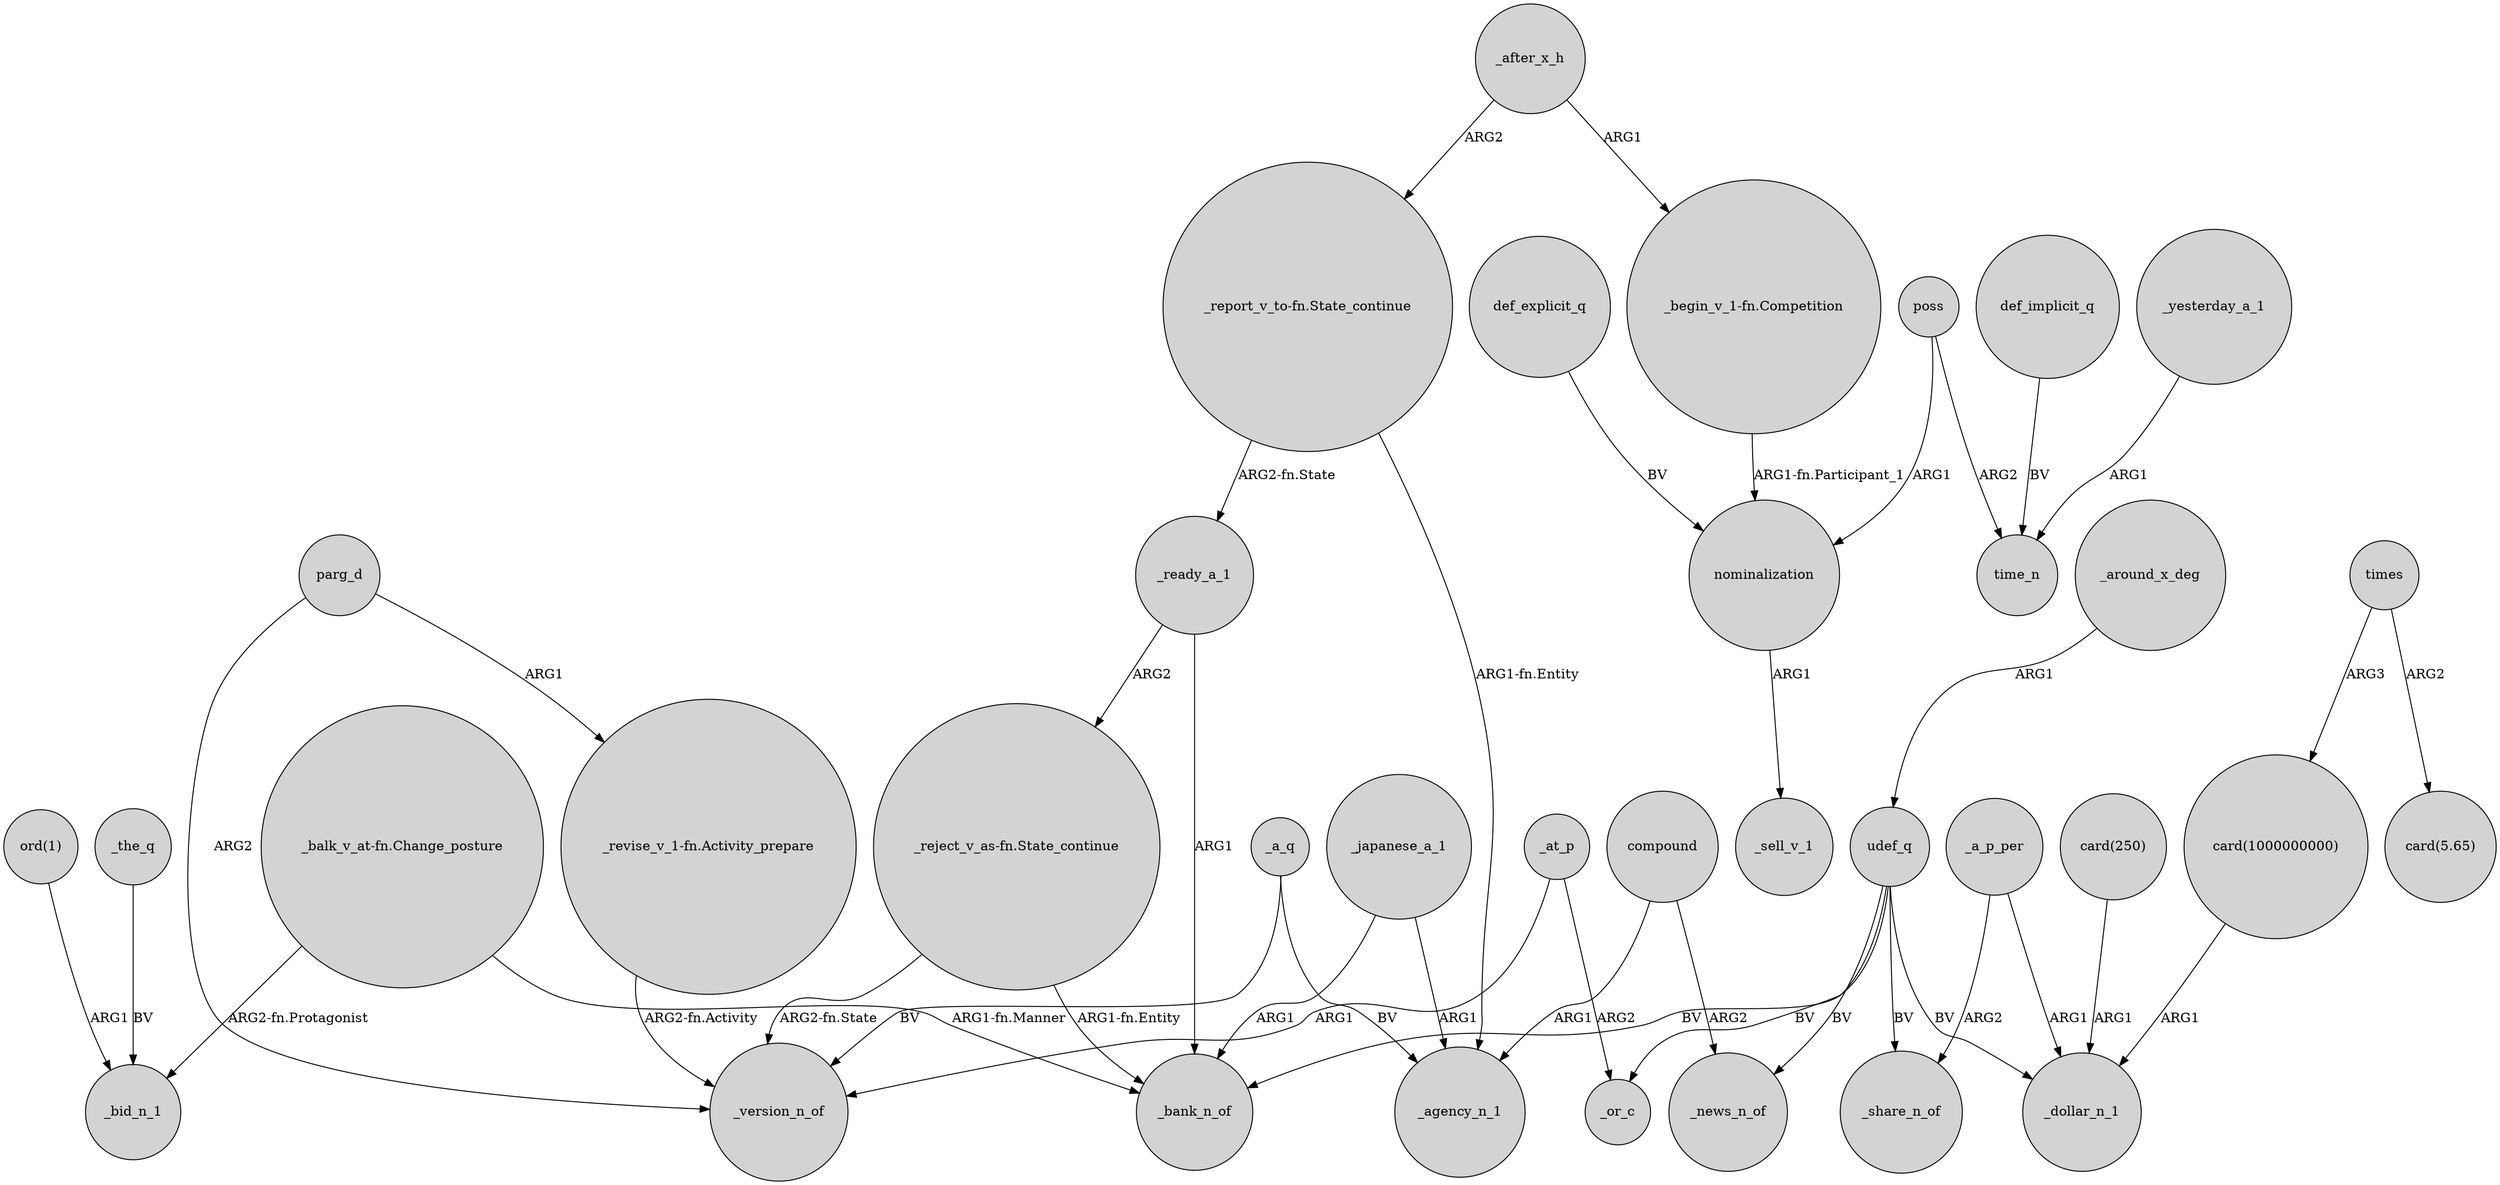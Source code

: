 digraph {
	node [shape=circle style=filled]
	"card(1000000000)" -> _dollar_n_1 [label=ARG1]
	_after_x_h -> "_report_v_to-fn.State_continue" [label=ARG2]
	compound -> _agency_n_1 [label=ARG1]
	parg_d -> "_revise_v_1-fn.Activity_prepare" [label=ARG1]
	udef_q -> _news_n_of [label=BV]
	"_report_v_to-fn.State_continue" -> _ready_a_1 [label="ARG2-fn.State"]
	_around_x_deg -> udef_q [label=ARG1]
	_after_x_h -> "_begin_v_1-fn.Competition" [label=ARG1]
	"_balk_v_at-fn.Change_posture" -> _bank_n_of [label="ARG1-fn.Manner"]
	_ready_a_1 -> "_reject_v_as-fn.State_continue" [label=ARG2]
	_at_p -> _or_c [label=ARG2]
	_ready_a_1 -> _bank_n_of [label=ARG1]
	udef_q -> _bank_n_of [label=BV]
	_yesterday_a_1 -> time_n [label=ARG1]
	times -> "card(5.65)" [label=ARG2]
	"ord(1)" -> _bid_n_1 [label=ARG1]
	times -> "card(1000000000)" [label=ARG3]
	parg_d -> _version_n_of [label=ARG2]
	poss -> nominalization [label=ARG1]
	udef_q -> _or_c [label=BV]
	"_report_v_to-fn.State_continue" -> _agency_n_1 [label="ARG1-fn.Entity"]
	_a_q -> _agency_n_1 [label=BV]
	_a_q -> _version_n_of [label=BV]
	_a_p_per -> _share_n_of [label=ARG2]
	udef_q -> _share_n_of [label=BV]
	udef_q -> _dollar_n_1 [label=BV]
	def_explicit_q -> nominalization [label=BV]
	"_reject_v_as-fn.State_continue" -> _bank_n_of [label="ARG1-fn.Entity"]
	_a_p_per -> _dollar_n_1 [label=ARG1]
	"_reject_v_as-fn.State_continue" -> _version_n_of [label="ARG2-fn.State"]
	"card(250)" -> _dollar_n_1 [label=ARG1]
	nominalization -> _sell_v_1 [label=ARG1]
	_japanese_a_1 -> _agency_n_1 [label=ARG1]
	compound -> _news_n_of [label=ARG2]
	poss -> time_n [label=ARG2]
	_japanese_a_1 -> _bank_n_of [label=ARG1]
	"_balk_v_at-fn.Change_posture" -> _bid_n_1 [label="ARG2-fn.Protagonist"]
	"_revise_v_1-fn.Activity_prepare" -> _version_n_of [label="ARG2-fn.Activity"]
	"_begin_v_1-fn.Competition" -> nominalization [label="ARG1-fn.Participant_1"]
	def_implicit_q -> time_n [label=BV]
	_at_p -> _version_n_of [label=ARG1]
	_the_q -> _bid_n_1 [label=BV]
}
